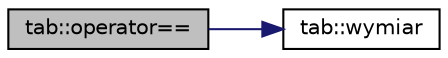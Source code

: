 digraph G
{
  edge [fontname="Helvetica",fontsize="10",labelfontname="Helvetica",labelfontsize="10"];
  node [fontname="Helvetica",fontsize="10",shape=record];
  rankdir="LR";
  Node1 [label="tab::operator==",height=0.2,width=0.4,color="black", fillcolor="grey75", style="filled" fontcolor="black"];
  Node1 -> Node2 [color="midnightblue",fontsize="10",style="solid"];
  Node2 [label="tab::wymiar",height=0.2,width=0.4,color="black", fillcolor="white", style="filled",URL="$classtab.html#aedffa47955ffaea9876790a5fdbd9562",tooltip="Prototyp funkcji przedstawiajacej wymiar."];
}
